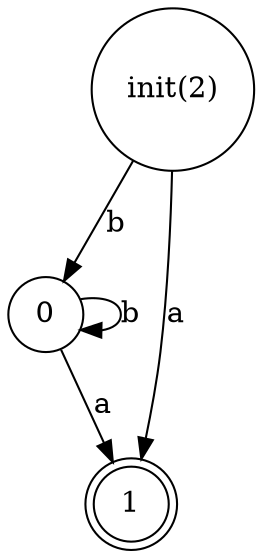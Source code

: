 Digraph {
  2 [label = "init(2)"];
  0 [shape = circle];
  1 [shape = doublecircle];
  2 [shape = circle];
  0 -> 1 [label="a"];
  0 -> 0 [label="b"];
  2 -> 1 [label="a"];
  2 -> 0 [label="b"];
}
